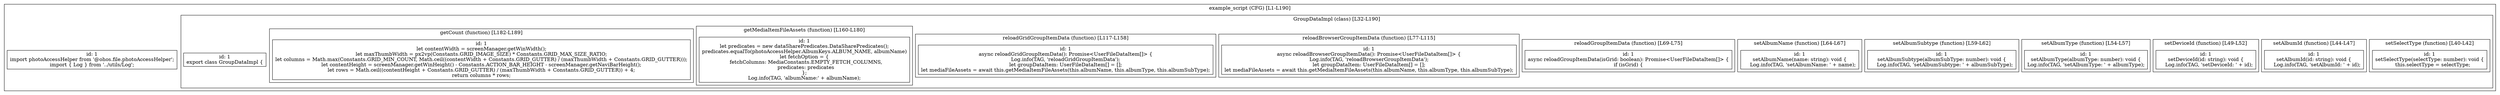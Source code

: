 digraph "41.ts" {
  subgraph "cluster_1" {
    label="example_script (CFG) [L1-L190]";
    node_1_1 [label="id: 1\nimport photoAccessHelper from '@ohos.file.photoAccessHelper';
import { Log } from '../utils/Log';", shape=box];
  subgraph "cluster_2" {
    label="GroupDataImpl (class) [L32-L190]";
    node_2_1 [label="id: 1\nexport class GroupDataImpl {", shape=box];
  subgraph "cluster_3" {
    label="setSelectType (function) [L40-L42]";
    node_3_1 [label="id: 1\nsetSelectType(selectType: number): void {
    this.selectType = selectType;", shape=box];
  }
  subgraph "cluster_4" {
    label="setAlbumId (function) [L44-L47]";
    node_4_1 [label="id: 1\nsetAlbumId(id: string): void {
    Log.info(TAG, 'setAlbumId: ' + id);", shape=box];
  }
  subgraph "cluster_5" {
    label="setDeviceId (function) [L49-L52]";
    node_5_1 [label="id: 1\nsetDeviceId(id: string): void {
    Log.info(TAG, 'setDeviceId: ' + id);", shape=box];
  }
  subgraph "cluster_6" {
    label="setAlbumType (function) [L54-L57]";
    node_6_1 [label="id: 1\nsetAlbumType(albumType: number): void {
Log.info(TAG, 'setAlbumType: ' + albumType);", shape=box];
  }
  subgraph "cluster_7" {
    label="setAlbumSubtype (function) [L59-L62]";
    node_7_1 [label="id: 1\nsetAlbumSubtype(albumSubType: number): void {
    Log.info(TAG, 'setAlbumSubtype: ' + albumSubType);", shape=box];
  }
  subgraph "cluster_8" {
    label="setAlbumName (function) [L64-L67]";
    node_8_1 [label="id: 1\nsetAlbumName(name: string): void {
    Log.info(TAG, 'setAlbumName: ' + name);", shape=box];
  }
  subgraph "cluster_9" {
    label="reloadGroupItemData (function) [L69-L75]";
    node_9_1 [label="id: 1\nasync reloadGroupItemData(isGrid: boolean): Promise<UserFileDataItem[]> {
if (isGrid) {", shape=box];
  }
  subgraph "cluster_10" {
    label="reloadBrowserGroupItemData (function) [L77-L115]";
    node_10_1 [label="id: 1\nasync reloadBrowserGroupItemData(): Promise<UserFileDataItem[]> {
Log.info(TAG, 'reloadBrowserGroupItemData');
let groupDataItem: UserFileDataItem[] = [];
let mediaFileAssets = await this.getMediaItemFileAssets(this.albumName, this.albumType, this.albumSubType);", shape=box];
  }
  subgraph "cluster_11" {
    label="reloadGridGroupItemData (function) [L117-L158]";
    node_11_1 [label="id: 1\nasync reloadGridGroupItemData(): Promise<UserFileDataItem[]> {
Log.info(TAG, 'reloadGridGroupItemData');
let groupDataItem: UserFileDataItem[] = [];
let mediaFileAssets = await this.getMediaItemFileAssets(this.albumName, this.albumType, this.albumSubType);", shape=box];
  }
  subgraph "cluster_12" {
    label="getMediaItemFileAssets (function) [L160-L180]";
    node_12_1 [label="id: 1\nlet predicates = new dataSharePredicates.DataSharePredicates();
predicates.equalTo(photoAccessHelper.AlbumKeys.ALBUM_NAME, albumName)
let fetchOption = {
  fetchColumns: MediaConstants.EMPTY_FETCH_COLUMNS,
  predicates: predicates
};
Log.info(TAG, 'albumName:' + albumName);", shape=box];
  }
  subgraph "cluster_13" {
    label="getCount (function) [L182-L189]";
    node_13_1 [label="id: 1\nlet contentWidth = screenManager.getWinWidth();
let maxThumbWidth = px2vp(Constants.GRID_IMAGE_SIZE) * Constants.GRID_MAX_SIZE_RATIO;
let columns = Math.max(Constants.GRID_MIN_COUNT, Math.ceil((contentWidth + Constants.GRID_GUTTER) / (maxThumbWidth + Constants.GRID_GUTTER)));
let contentHeight = screenManager.getWinHeight() - Constants.ACTION_BAR_HEIGHT - screenManager.getNaviBarHeight();
let rows = Math.ceil((contentHeight + Constants.GRID_GUTTER) / (maxThumbWidth + Constants.GRID_GUTTER)) + 4;
return columns * rows;", shape=box];
  }
  }
  }
}